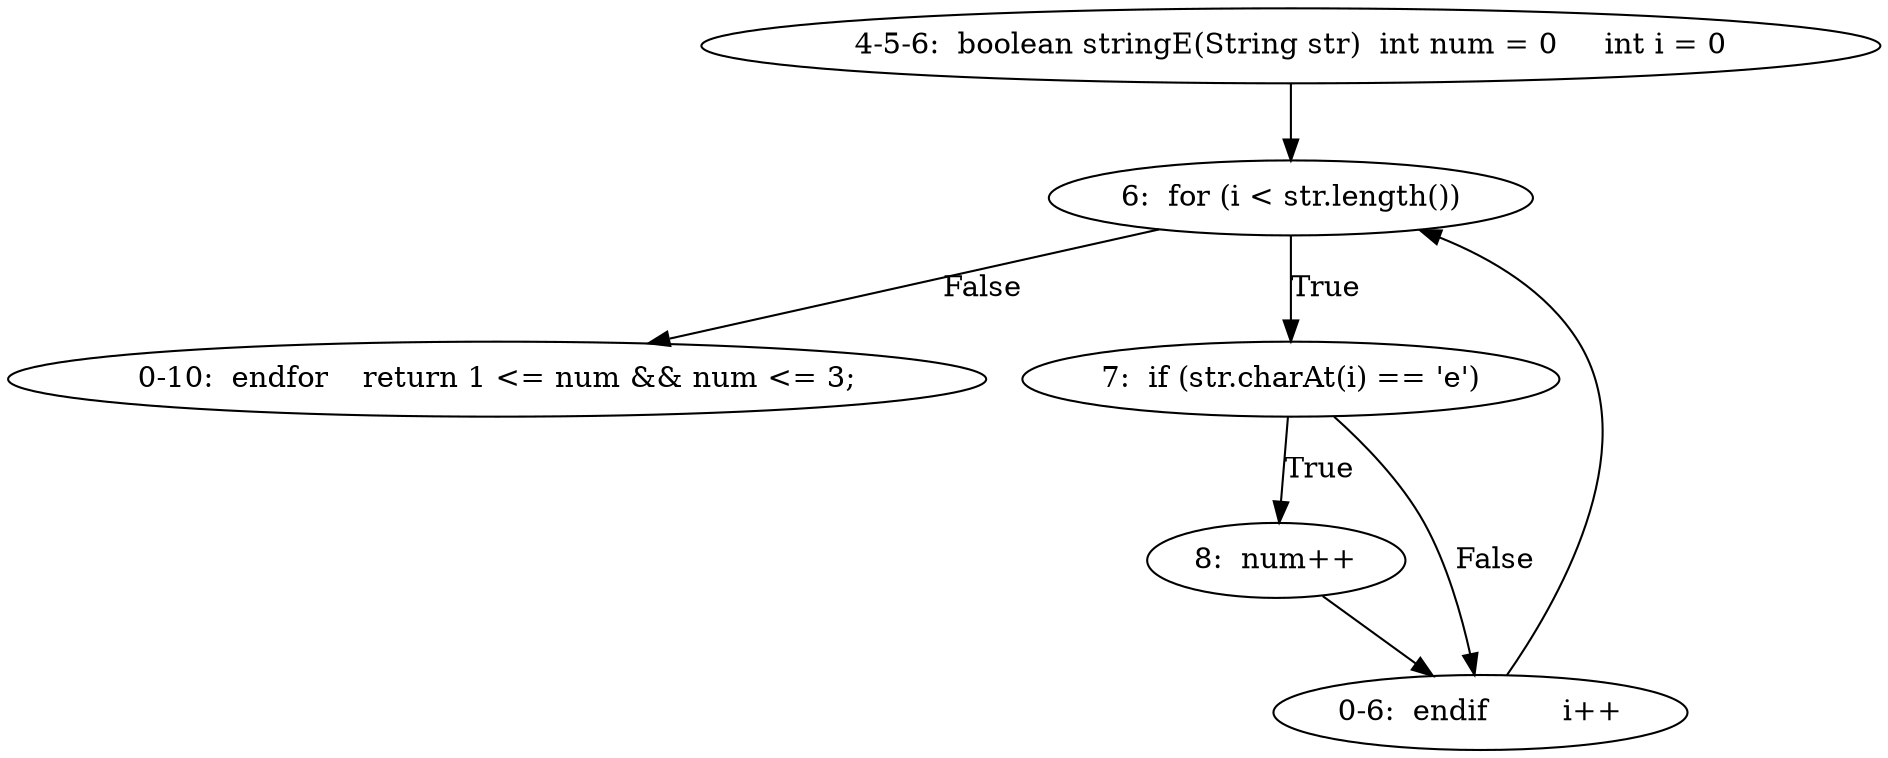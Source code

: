 digraph result_test { 
// graph-vertices
  a2  [label="4-5-6:  boolean stringE(String str)	int num = 0	int i = 0"]; 
  3  [label="6:  for (i < str.length())"]; 
  a3  [label="0-10:  endfor	return 1 <= num && num <= 3;"]; 
  6  [label="7:  if (str.charAt(i) == 'e')"]; 
  7  [label="8:  num++"]; 
  a4  [label="0-6:  endif	i++"]; 
// graph-edges
  a2 -> 3;
  3 -> a3  [label="False"]; 
  3 -> 6  [label="True"]; 
  6 -> 7  [label="True"]; 
  7 -> a4;
  6 -> a4  [label="False"]; 
  a4 -> 3;
}